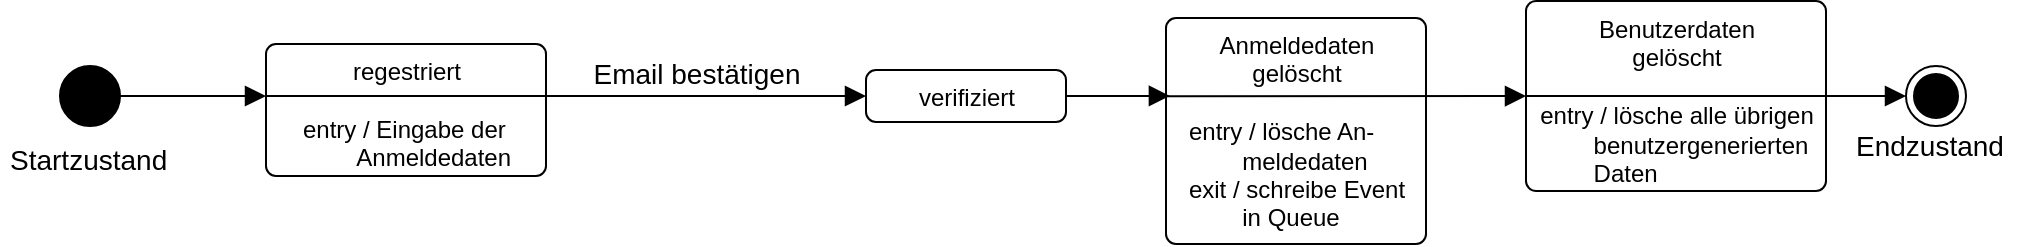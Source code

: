 <mxfile version="20.5.3" type="device"><diagram id="vSyHcnMbgbWmkPGoGqL-" name="Seite-1"><mxGraphModel dx="1673" dy="908" grid="1" gridSize="10" guides="1" tooltips="1" connect="1" arrows="1" fold="1" page="1" pageScale="1" pageWidth="827" pageHeight="1169" math="0" shadow="0"><root><mxCell id="0"/><mxCell id="1" parent="0"/><mxCell id="-s6BJE9e7-yUcUJ7xsYU-1" value="" style="ellipse;fillColor=strokeColor;" vertex="1" parent="1"><mxGeometry x="77" y="145" width="30" height="30" as="geometry"/></mxCell><mxCell id="-s6BJE9e7-yUcUJ7xsYU-2" value="" style="ellipse;html=1;shape=endState;fillColor=strokeColor;" vertex="1" parent="1"><mxGeometry x="1000" y="145" width="30" height="30" as="geometry"/></mxCell><mxCell id="-s6BJE9e7-yUcUJ7xsYU-3" value="&lt;div&gt;verifiziert&lt;/div&gt;&lt;div&gt;&lt;br&gt;&lt;/div&gt;&lt;div align=&quot;left&quot;&gt;&lt;br&gt;&lt;/div&gt;" style="html=1;align=center;verticalAlign=top;rounded=1;absoluteArcSize=1;arcSize=10;dashed=0;" vertex="1" parent="1"><mxGeometry x="480" y="147" width="100" height="26" as="geometry"/></mxCell><mxCell id="-s6BJE9e7-yUcUJ7xsYU-4" value="&lt;div&gt;regestriert&lt;/div&gt;&lt;div&gt;&lt;br&gt;&lt;/div&gt;&lt;div align=&quot;left&quot;&gt;entry / Eingabe der &lt;br&gt;&lt;/div&gt;&lt;div align=&quot;left&quot;&gt;&lt;span style=&quot;white-space: pre;&quot;&gt;&#9;&lt;/span&gt;Anmeldedaten&lt;br&gt;&lt;/div&gt;" style="html=1;align=center;verticalAlign=top;rounded=1;absoluteArcSize=1;arcSize=10;dashed=0;" vertex="1" parent="1"><mxGeometry x="180" y="134" width="140" height="66" as="geometry"/></mxCell><mxCell id="-s6BJE9e7-yUcUJ7xsYU-5" value="&lt;div&gt;Anmeldedaten &lt;br&gt;&lt;/div&gt;&lt;div&gt;gelöscht&lt;/div&gt;&lt;div&gt;&lt;br&gt;&lt;/div&gt;&lt;div align=&quot;left&quot;&gt;entry / lösche An-&lt;/div&gt;&lt;div align=&quot;left&quot;&gt;&lt;span style=&quot;&quot;&gt;&#9;&lt;/span&gt;&lt;span style=&quot;white-space: pre;&quot;&gt;&#9;&lt;/span&gt;meldedaten&lt;/div&gt;&lt;div align=&quot;left&quot;&gt;exit / schreibe Event &lt;br&gt;&lt;/div&gt;&lt;div align=&quot;left&quot;&gt;&lt;span style=&quot;white-space: pre;&quot;&gt;&#9;&lt;/span&gt;in Queue&lt;/div&gt;" style="html=1;align=center;verticalAlign=top;rounded=1;absoluteArcSize=1;arcSize=10;dashed=0;" vertex="1" parent="1"><mxGeometry x="630" y="121" width="130" height="113" as="geometry"/></mxCell><mxCell id="-s6BJE9e7-yUcUJ7xsYU-6" value="&lt;div&gt;Benutzerdaten &lt;br&gt;&lt;/div&gt;&lt;div&gt;gelöscht&lt;/div&gt;&lt;div&gt;&lt;br&gt;&lt;/div&gt;&lt;div align=&quot;left&quot;&gt;entry / lösche alle übrigen&lt;br&gt;&lt;/div&gt;&lt;div align=&quot;left&quot;&gt;&lt;span style=&quot;white-space: pre;&quot;&gt;&#9;&lt;/span&gt;benutzergenerierten&lt;/div&gt;&lt;div align=&quot;left&quot;&gt;&lt;span style=&quot;white-space: pre;&quot;&gt;&#9;&lt;/span&gt;Daten&lt;br&gt;&lt;/div&gt;" style="html=1;align=center;verticalAlign=top;rounded=1;absoluteArcSize=1;arcSize=10;dashed=0;" vertex="1" parent="1"><mxGeometry x="810" y="112.5" width="150" height="95" as="geometry"/></mxCell><mxCell id="-s6BJE9e7-yUcUJ7xsYU-7" value="&lt;div&gt;&lt;br&gt;&lt;/div&gt;&lt;div&gt;&lt;font style=&quot;font-size: 14px;&quot;&gt;Startzustand&lt;/font&gt;&lt;br&gt;&lt;/div&gt;" style="text;html=1;strokeColor=none;fillColor=none;spacing=5;spacingTop=-20;whiteSpace=wrap;overflow=hidden;rounded=0;" vertex="1" parent="1"><mxGeometry x="47" y="180" width="90" height="30" as="geometry"/></mxCell><mxCell id="-s6BJE9e7-yUcUJ7xsYU-9" value="" style="endArrow=block;startArrow=none;endFill=1;startFill=0;endSize=8;html=1;verticalAlign=bottom;labelBackgroundColor=none;strokeWidth=1;rounded=0;fontSize=14;exitX=1;exitY=0.5;exitDx=0;exitDy=0;" edge="1" parent="1" source="-s6BJE9e7-yUcUJ7xsYU-1"><mxGeometry width="160" relative="1" as="geometry"><mxPoint x="330" y="250" as="sourcePoint"/><mxPoint x="180" y="160" as="targetPoint"/></mxGeometry></mxCell><mxCell id="-s6BJE9e7-yUcUJ7xsYU-11" value="" style="endArrow=block;startArrow=none;endFill=1;startFill=0;endSize=8;html=1;verticalAlign=bottom;labelBackgroundColor=none;strokeWidth=1;rounded=0;fontSize=14;exitX=1;exitY=0.5;exitDx=0;exitDy=0;entryX=0.015;entryY=0.345;entryDx=0;entryDy=0;entryPerimeter=0;" edge="1" parent="1" source="-s6BJE9e7-yUcUJ7xsYU-3" target="-s6BJE9e7-yUcUJ7xsYU-5"><mxGeometry width="160" relative="1" as="geometry"><mxPoint x="600" y="194.5" as="sourcePoint"/><mxPoint x="760" y="194.5" as="targetPoint"/></mxGeometry></mxCell><mxCell id="-s6BJE9e7-yUcUJ7xsYU-13" value="" style="endArrow=block;startArrow=none;endFill=1;startFill=0;endSize=8;html=1;verticalAlign=bottom;labelBackgroundColor=none;strokeWidth=1;rounded=0;fontSize=14;exitX=0;exitY=0.5;exitDx=0;exitDy=0;entryX=0;entryY=0.5;entryDx=0;entryDy=0;" edge="1" parent="1" source="-s6BJE9e7-yUcUJ7xsYU-6" target="-s6BJE9e7-yUcUJ7xsYU-2"><mxGeometry width="160" relative="1" as="geometry"><mxPoint x="-100" y="200" as="sourcePoint"/><mxPoint x="60" y="200" as="targetPoint"/></mxGeometry></mxCell><mxCell id="-s6BJE9e7-yUcUJ7xsYU-18" value="Email bestätigen" style="html=1;verticalAlign=bottom;labelBackgroundColor=none;endArrow=block;endFill=1;rounded=0;fontSize=14;entryX=0;entryY=0.5;entryDx=0;entryDy=0;strokeWidth=1;endSize=8;" edge="1" parent="1" target="-s6BJE9e7-yUcUJ7xsYU-3"><mxGeometry x="0.429" width="160" relative="1" as="geometry"><mxPoint x="180" y="160" as="sourcePoint"/><mxPoint x="710" y="250" as="targetPoint"/><mxPoint as="offset"/></mxGeometry></mxCell><mxCell id="-s6BJE9e7-yUcUJ7xsYU-19" value="" style="html=1;verticalAlign=bottom;labelBackgroundColor=none;endArrow=block;endFill=1;rounded=0;fontSize=14;entryX=0;entryY=0.5;entryDx=0;entryDy=0;strokeWidth=1;endSize=8;exitX=0.002;exitY=0.346;exitDx=0;exitDy=0;exitPerimeter=0;" edge="1" parent="1" source="-s6BJE9e7-yUcUJ7xsYU-5" target="-s6BJE9e7-yUcUJ7xsYU-6"><mxGeometry x="0.267" width="160" relative="1" as="geometry"><mxPoint x="600" y="240" as="sourcePoint"/><mxPoint x="900" y="240" as="targetPoint"/><mxPoint as="offset"/></mxGeometry></mxCell><mxCell id="-s6BJE9e7-yUcUJ7xsYU-23" value="&lt;div&gt;&lt;br&gt;&lt;/div&gt;&lt;div&gt;&lt;font style=&quot;font-size: 14px;&quot;&gt;Endzustand&lt;/font&gt;&lt;br&gt;&lt;/div&gt;" style="text;html=1;strokeColor=none;fillColor=none;spacing=5;spacingTop=-20;whiteSpace=wrap;overflow=hidden;rounded=0;" vertex="1" parent="1"><mxGeometry x="970" y="173" width="90" height="30" as="geometry"/></mxCell></root></mxGraphModel></diagram></mxfile>
